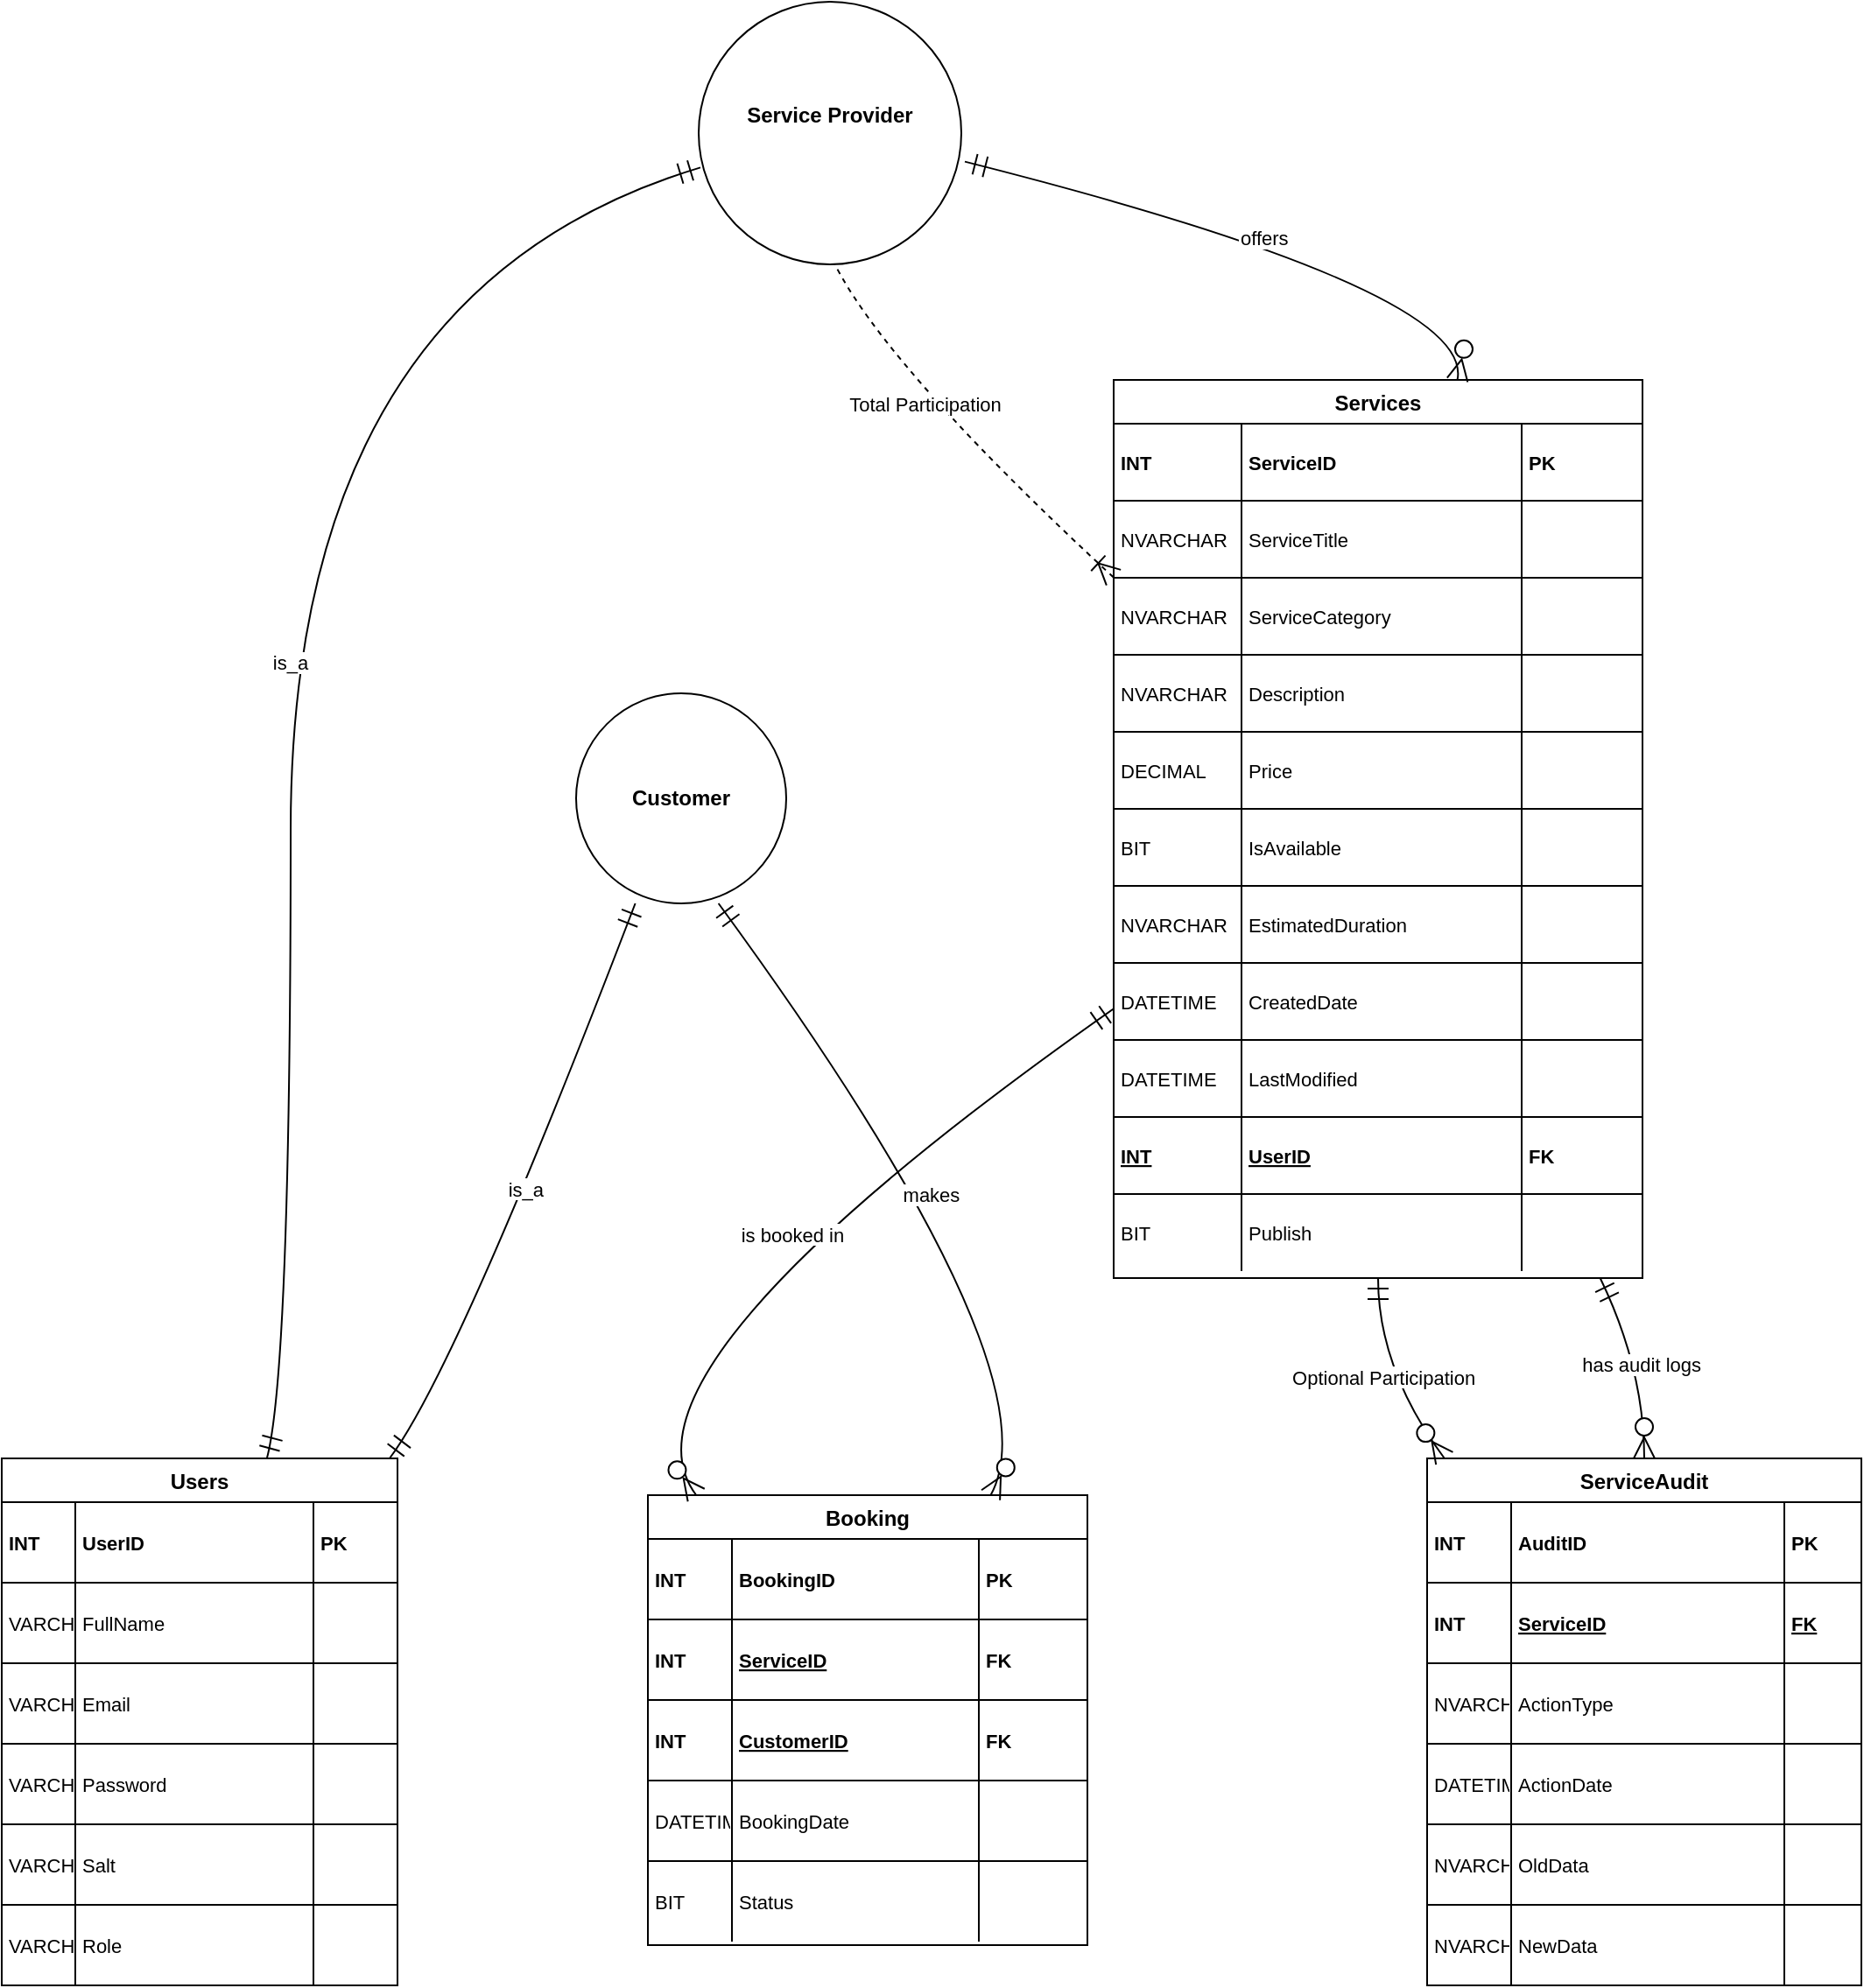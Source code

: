 <mxfile version="27.0.9">
  <diagram name="Page-1" id="yjKUEptKyhN-ymDc4MfR">
    <mxGraphModel dx="1895" dy="2162" grid="1" gridSize="10" guides="1" tooltips="1" connect="1" arrows="1" fold="1" page="1" pageScale="1" pageWidth="827" pageHeight="1169" math="0" shadow="0">
      <root>
        <mxCell id="0" />
        <mxCell id="1" parent="0" />
        <mxCell id="zd-B0QqsPqcbFtm1YSPT-1" value="Users" style="shape=table;startSize=25;container=1;collapsible=0;childLayout=tableLayout;fixedRows=1;rowLines=1;fontStyle=1;align=center;resizeLast=1;" vertex="1" parent="1">
          <mxGeometry x="52" y="822" width="226" height="301" as="geometry" />
        </mxCell>
        <mxCell id="zd-B0QqsPqcbFtm1YSPT-2" style="shape=tableRow;horizontal=0;startSize=0;swimlaneHead=0;swimlaneBody=0;fillColor=none;collapsible=0;dropTarget=0;points=[[0,0.5],[1,0.5]];portConstraint=eastwest;top=0;left=0;right=0;bottom=0;fontStyle=1" vertex="1" parent="zd-B0QqsPqcbFtm1YSPT-1">
          <mxGeometry y="25" width="226" height="46" as="geometry" />
        </mxCell>
        <mxCell id="zd-B0QqsPqcbFtm1YSPT-3" value="INT" style="shape=partialRectangle;connectable=0;fillColor=none;top=0;left=0;bottom=0;right=0;align=left;spacingLeft=2;overflow=hidden;fontSize=11;fontStyle=1" vertex="1" parent="zd-B0QqsPqcbFtm1YSPT-2">
          <mxGeometry width="42" height="46" as="geometry">
            <mxRectangle width="42" height="46" as="alternateBounds" />
          </mxGeometry>
        </mxCell>
        <mxCell id="zd-B0QqsPqcbFtm1YSPT-4" value="UserID" style="shape=partialRectangle;connectable=0;fillColor=none;top=0;left=0;bottom=0;right=0;align=left;spacingLeft=2;overflow=hidden;fontSize=11;fontStyle=1" vertex="1" parent="zd-B0QqsPqcbFtm1YSPT-2">
          <mxGeometry x="42" width="136" height="46" as="geometry">
            <mxRectangle width="136" height="46" as="alternateBounds" />
          </mxGeometry>
        </mxCell>
        <mxCell id="zd-B0QqsPqcbFtm1YSPT-5" value="PK" style="shape=partialRectangle;connectable=0;fillColor=none;top=0;left=0;bottom=0;right=0;align=left;spacingLeft=2;overflow=hidden;fontSize=11;fontStyle=1" vertex="1" parent="zd-B0QqsPqcbFtm1YSPT-2">
          <mxGeometry x="178" width="48" height="46" as="geometry">
            <mxRectangle width="48" height="46" as="alternateBounds" />
          </mxGeometry>
        </mxCell>
        <mxCell id="zd-B0QqsPqcbFtm1YSPT-6" style="shape=tableRow;horizontal=0;startSize=0;swimlaneHead=0;swimlaneBody=0;fillColor=none;collapsible=0;dropTarget=0;points=[[0,0.5],[1,0.5]];portConstraint=eastwest;top=0;left=0;right=0;bottom=0;" vertex="1" parent="zd-B0QqsPqcbFtm1YSPT-1">
          <mxGeometry y="71" width="226" height="46" as="geometry" />
        </mxCell>
        <mxCell id="zd-B0QqsPqcbFtm1YSPT-7" value="VARCHAR" style="shape=partialRectangle;connectable=0;fillColor=none;top=0;left=0;bottom=0;right=0;align=left;spacingLeft=2;overflow=hidden;fontSize=11;" vertex="1" parent="zd-B0QqsPqcbFtm1YSPT-6">
          <mxGeometry width="42" height="46" as="geometry">
            <mxRectangle width="42" height="46" as="alternateBounds" />
          </mxGeometry>
        </mxCell>
        <mxCell id="zd-B0QqsPqcbFtm1YSPT-8" value="FullName" style="shape=partialRectangle;connectable=0;fillColor=none;top=0;left=0;bottom=0;right=0;align=left;spacingLeft=2;overflow=hidden;fontSize=11;" vertex="1" parent="zd-B0QqsPqcbFtm1YSPT-6">
          <mxGeometry x="42" width="136" height="46" as="geometry">
            <mxRectangle width="136" height="46" as="alternateBounds" />
          </mxGeometry>
        </mxCell>
        <mxCell id="zd-B0QqsPqcbFtm1YSPT-9" value="" style="shape=partialRectangle;connectable=0;fillColor=none;top=0;left=0;bottom=0;right=0;align=left;spacingLeft=2;overflow=hidden;fontSize=11;" vertex="1" parent="zd-B0QqsPqcbFtm1YSPT-6">
          <mxGeometry x="178" width="48" height="46" as="geometry">
            <mxRectangle width="48" height="46" as="alternateBounds" />
          </mxGeometry>
        </mxCell>
        <mxCell id="zd-B0QqsPqcbFtm1YSPT-10" style="shape=tableRow;horizontal=0;startSize=0;swimlaneHead=0;swimlaneBody=0;fillColor=none;collapsible=0;dropTarget=0;points=[[0,0.5],[1,0.5]];portConstraint=eastwest;top=0;left=0;right=0;bottom=0;" vertex="1" parent="zd-B0QqsPqcbFtm1YSPT-1">
          <mxGeometry y="117" width="226" height="46" as="geometry" />
        </mxCell>
        <mxCell id="zd-B0QqsPqcbFtm1YSPT-11" value="VARCHAR" style="shape=partialRectangle;connectable=0;fillColor=none;top=0;left=0;bottom=0;right=0;align=left;spacingLeft=2;overflow=hidden;fontSize=11;" vertex="1" parent="zd-B0QqsPqcbFtm1YSPT-10">
          <mxGeometry width="42" height="46" as="geometry">
            <mxRectangle width="42" height="46" as="alternateBounds" />
          </mxGeometry>
        </mxCell>
        <mxCell id="zd-B0QqsPqcbFtm1YSPT-12" value="Email" style="shape=partialRectangle;connectable=0;fillColor=none;top=0;left=0;bottom=0;right=0;align=left;spacingLeft=2;overflow=hidden;fontSize=11;" vertex="1" parent="zd-B0QqsPqcbFtm1YSPT-10">
          <mxGeometry x="42" width="136" height="46" as="geometry">
            <mxRectangle width="136" height="46" as="alternateBounds" />
          </mxGeometry>
        </mxCell>
        <mxCell id="zd-B0QqsPqcbFtm1YSPT-13" value="" style="shape=partialRectangle;connectable=0;fillColor=none;top=0;left=0;bottom=0;right=0;align=left;spacingLeft=2;overflow=hidden;fontSize=11;" vertex="1" parent="zd-B0QqsPqcbFtm1YSPT-10">
          <mxGeometry x="178" width="48" height="46" as="geometry">
            <mxRectangle width="48" height="46" as="alternateBounds" />
          </mxGeometry>
        </mxCell>
        <mxCell id="zd-B0QqsPqcbFtm1YSPT-14" style="shape=tableRow;horizontal=0;startSize=0;swimlaneHead=0;swimlaneBody=0;fillColor=none;collapsible=0;dropTarget=0;points=[[0,0.5],[1,0.5]];portConstraint=eastwest;top=0;left=0;right=0;bottom=0;" vertex="1" parent="zd-B0QqsPqcbFtm1YSPT-1">
          <mxGeometry y="163" width="226" height="46" as="geometry" />
        </mxCell>
        <mxCell id="zd-B0QqsPqcbFtm1YSPT-15" value="VARCHAR" style="shape=partialRectangle;connectable=0;fillColor=none;top=0;left=0;bottom=0;right=0;align=left;spacingLeft=2;overflow=hidden;fontSize=11;" vertex="1" parent="zd-B0QqsPqcbFtm1YSPT-14">
          <mxGeometry width="42" height="46" as="geometry">
            <mxRectangle width="42" height="46" as="alternateBounds" />
          </mxGeometry>
        </mxCell>
        <mxCell id="zd-B0QqsPqcbFtm1YSPT-16" value="Password" style="shape=partialRectangle;connectable=0;fillColor=none;top=0;left=0;bottom=0;right=0;align=left;spacingLeft=2;overflow=hidden;fontSize=11;" vertex="1" parent="zd-B0QqsPqcbFtm1YSPT-14">
          <mxGeometry x="42" width="136" height="46" as="geometry">
            <mxRectangle width="136" height="46" as="alternateBounds" />
          </mxGeometry>
        </mxCell>
        <mxCell id="zd-B0QqsPqcbFtm1YSPT-17" value="" style="shape=partialRectangle;connectable=0;fillColor=none;top=0;left=0;bottom=0;right=0;align=left;spacingLeft=2;overflow=hidden;fontSize=11;" vertex="1" parent="zd-B0QqsPqcbFtm1YSPT-14">
          <mxGeometry x="178" width="48" height="46" as="geometry">
            <mxRectangle width="48" height="46" as="alternateBounds" />
          </mxGeometry>
        </mxCell>
        <mxCell id="zd-B0QqsPqcbFtm1YSPT-18" style="shape=tableRow;horizontal=0;startSize=0;swimlaneHead=0;swimlaneBody=0;fillColor=none;collapsible=0;dropTarget=0;points=[[0,0.5],[1,0.5]];portConstraint=eastwest;top=0;left=0;right=0;bottom=0;" vertex="1" parent="zd-B0QqsPqcbFtm1YSPT-1">
          <mxGeometry y="209" width="226" height="46" as="geometry" />
        </mxCell>
        <mxCell id="zd-B0QqsPqcbFtm1YSPT-19" value="VARCHAR" style="shape=partialRectangle;connectable=0;fillColor=none;top=0;left=0;bottom=0;right=0;align=left;spacingLeft=2;overflow=hidden;fontSize=11;" vertex="1" parent="zd-B0QqsPqcbFtm1YSPT-18">
          <mxGeometry width="42" height="46" as="geometry">
            <mxRectangle width="42" height="46" as="alternateBounds" />
          </mxGeometry>
        </mxCell>
        <mxCell id="zd-B0QqsPqcbFtm1YSPT-20" value="Salt" style="shape=partialRectangle;connectable=0;fillColor=none;top=0;left=0;bottom=0;right=0;align=left;spacingLeft=2;overflow=hidden;fontSize=11;" vertex="1" parent="zd-B0QqsPqcbFtm1YSPT-18">
          <mxGeometry x="42" width="136" height="46" as="geometry">
            <mxRectangle width="136" height="46" as="alternateBounds" />
          </mxGeometry>
        </mxCell>
        <mxCell id="zd-B0QqsPqcbFtm1YSPT-21" value="" style="shape=partialRectangle;connectable=0;fillColor=none;top=0;left=0;bottom=0;right=0;align=left;spacingLeft=2;overflow=hidden;fontSize=11;" vertex="1" parent="zd-B0QqsPqcbFtm1YSPT-18">
          <mxGeometry x="178" width="48" height="46" as="geometry">
            <mxRectangle width="48" height="46" as="alternateBounds" />
          </mxGeometry>
        </mxCell>
        <mxCell id="zd-B0QqsPqcbFtm1YSPT-22" style="shape=tableRow;horizontal=0;startSize=0;swimlaneHead=0;swimlaneBody=0;fillColor=none;collapsible=0;dropTarget=0;points=[[0,0.5],[1,0.5]];portConstraint=eastwest;top=0;left=0;right=0;bottom=0;" vertex="1" parent="zd-B0QqsPqcbFtm1YSPT-1">
          <mxGeometry y="255" width="226" height="46" as="geometry" />
        </mxCell>
        <mxCell id="zd-B0QqsPqcbFtm1YSPT-23" value="VARCHAR" style="shape=partialRectangle;connectable=0;fillColor=none;top=0;left=0;bottom=0;right=0;align=left;spacingLeft=2;overflow=hidden;fontSize=11;" vertex="1" parent="zd-B0QqsPqcbFtm1YSPT-22">
          <mxGeometry width="42" height="46" as="geometry">
            <mxRectangle width="42" height="46" as="alternateBounds" />
          </mxGeometry>
        </mxCell>
        <mxCell id="zd-B0QqsPqcbFtm1YSPT-24" value="Role" style="shape=partialRectangle;connectable=0;fillColor=none;top=0;left=0;bottom=0;right=0;align=left;spacingLeft=2;overflow=hidden;fontSize=11;" vertex="1" parent="zd-B0QqsPqcbFtm1YSPT-22">
          <mxGeometry x="42" width="136" height="46" as="geometry">
            <mxRectangle width="136" height="46" as="alternateBounds" />
          </mxGeometry>
        </mxCell>
        <mxCell id="zd-B0QqsPqcbFtm1YSPT-25" value="" style="shape=partialRectangle;connectable=0;fillColor=none;top=0;left=0;bottom=0;right=0;align=left;spacingLeft=2;overflow=hidden;fontSize=11;" vertex="1" parent="zd-B0QqsPqcbFtm1YSPT-22">
          <mxGeometry x="178" width="48" height="46" as="geometry">
            <mxRectangle width="48" height="46" as="alternateBounds" />
          </mxGeometry>
        </mxCell>
        <mxCell id="zd-B0QqsPqcbFtm1YSPT-29" value="Services" style="shape=table;startSize=25;container=1;collapsible=0;childLayout=tableLayout;fixedRows=1;rowLines=1;fontStyle=1;align=center;resizeLast=1;" vertex="1" parent="1">
          <mxGeometry x="687" y="206" width="302" height="513" as="geometry" />
        </mxCell>
        <mxCell id="zd-B0QqsPqcbFtm1YSPT-30" style="shape=tableRow;horizontal=0;startSize=0;swimlaneHead=0;swimlaneBody=0;fillColor=none;collapsible=0;dropTarget=0;points=[[0,0.5],[1,0.5]];portConstraint=eastwest;top=0;left=0;right=0;bottom=0;" vertex="1" parent="zd-B0QqsPqcbFtm1YSPT-29">
          <mxGeometry y="25" width="302" height="44" as="geometry" />
        </mxCell>
        <mxCell id="zd-B0QqsPqcbFtm1YSPT-31" value="INT" style="shape=partialRectangle;connectable=0;fillColor=none;top=0;left=0;bottom=0;right=0;align=left;spacingLeft=2;overflow=hidden;fontSize=11;fontStyle=1" vertex="1" parent="zd-B0QqsPqcbFtm1YSPT-30">
          <mxGeometry width="73" height="44" as="geometry">
            <mxRectangle width="73" height="44" as="alternateBounds" />
          </mxGeometry>
        </mxCell>
        <mxCell id="zd-B0QqsPqcbFtm1YSPT-32" value="ServiceID" style="shape=partialRectangle;connectable=0;fillColor=none;top=0;left=0;bottom=0;right=0;align=left;spacingLeft=2;overflow=hidden;fontSize=11;fontStyle=1" vertex="1" parent="zd-B0QqsPqcbFtm1YSPT-30">
          <mxGeometry x="73" width="160" height="44" as="geometry">
            <mxRectangle width="160" height="44" as="alternateBounds" />
          </mxGeometry>
        </mxCell>
        <mxCell id="zd-B0QqsPqcbFtm1YSPT-33" value="PK" style="shape=partialRectangle;connectable=0;fillColor=none;top=0;left=0;bottom=0;right=0;align=left;spacingLeft=2;overflow=hidden;fontSize=11;fontStyle=1" vertex="1" parent="zd-B0QqsPqcbFtm1YSPT-30">
          <mxGeometry x="233" width="69" height="44" as="geometry">
            <mxRectangle width="69" height="44" as="alternateBounds" />
          </mxGeometry>
        </mxCell>
        <mxCell id="zd-B0QqsPqcbFtm1YSPT-34" style="shape=tableRow;horizontal=0;startSize=0;swimlaneHead=0;swimlaneBody=0;fillColor=none;collapsible=0;dropTarget=0;points=[[0,0.5],[1,0.5]];portConstraint=eastwest;top=0;left=0;right=0;bottom=0;" vertex="1" parent="zd-B0QqsPqcbFtm1YSPT-29">
          <mxGeometry y="69" width="302" height="44" as="geometry" />
        </mxCell>
        <mxCell id="zd-B0QqsPqcbFtm1YSPT-35" value="NVARCHAR" style="shape=partialRectangle;connectable=0;fillColor=none;top=0;left=0;bottom=0;right=0;align=left;spacingLeft=2;overflow=hidden;fontSize=11;" vertex="1" parent="zd-B0QqsPqcbFtm1YSPT-34">
          <mxGeometry width="73" height="44" as="geometry">
            <mxRectangle width="73" height="44" as="alternateBounds" />
          </mxGeometry>
        </mxCell>
        <mxCell id="zd-B0QqsPqcbFtm1YSPT-36" value="ServiceTitle" style="shape=partialRectangle;connectable=0;fillColor=none;top=0;left=0;bottom=0;right=0;align=left;spacingLeft=2;overflow=hidden;fontSize=11;" vertex="1" parent="zd-B0QqsPqcbFtm1YSPT-34">
          <mxGeometry x="73" width="160" height="44" as="geometry">
            <mxRectangle width="160" height="44" as="alternateBounds" />
          </mxGeometry>
        </mxCell>
        <mxCell id="zd-B0QqsPqcbFtm1YSPT-37" value="" style="shape=partialRectangle;connectable=0;fillColor=none;top=0;left=0;bottom=0;right=0;align=left;spacingLeft=2;overflow=hidden;fontSize=11;" vertex="1" parent="zd-B0QqsPqcbFtm1YSPT-34">
          <mxGeometry x="233" width="69" height="44" as="geometry">
            <mxRectangle width="69" height="44" as="alternateBounds" />
          </mxGeometry>
        </mxCell>
        <mxCell id="zd-B0QqsPqcbFtm1YSPT-38" style="shape=tableRow;horizontal=0;startSize=0;swimlaneHead=0;swimlaneBody=0;fillColor=none;collapsible=0;dropTarget=0;points=[[0,0.5],[1,0.5]];portConstraint=eastwest;top=0;left=0;right=0;bottom=0;" vertex="1" parent="zd-B0QqsPqcbFtm1YSPT-29">
          <mxGeometry y="113" width="302" height="44" as="geometry" />
        </mxCell>
        <mxCell id="zd-B0QqsPqcbFtm1YSPT-39" value="NVARCHAR" style="shape=partialRectangle;connectable=0;fillColor=none;top=0;left=0;bottom=0;right=0;align=left;spacingLeft=2;overflow=hidden;fontSize=11;" vertex="1" parent="zd-B0QqsPqcbFtm1YSPT-38">
          <mxGeometry width="73" height="44" as="geometry">
            <mxRectangle width="73" height="44" as="alternateBounds" />
          </mxGeometry>
        </mxCell>
        <mxCell id="zd-B0QqsPqcbFtm1YSPT-40" value="ServiceCategory" style="shape=partialRectangle;connectable=0;fillColor=none;top=0;left=0;bottom=0;right=0;align=left;spacingLeft=2;overflow=hidden;fontSize=11;" vertex="1" parent="zd-B0QqsPqcbFtm1YSPT-38">
          <mxGeometry x="73" width="160" height="44" as="geometry">
            <mxRectangle width="160" height="44" as="alternateBounds" />
          </mxGeometry>
        </mxCell>
        <mxCell id="zd-B0QqsPqcbFtm1YSPT-41" value="" style="shape=partialRectangle;connectable=0;fillColor=none;top=0;left=0;bottom=0;right=0;align=left;spacingLeft=2;overflow=hidden;fontSize=11;" vertex="1" parent="zd-B0QqsPqcbFtm1YSPT-38">
          <mxGeometry x="233" width="69" height="44" as="geometry">
            <mxRectangle width="69" height="44" as="alternateBounds" />
          </mxGeometry>
        </mxCell>
        <mxCell id="zd-B0QqsPqcbFtm1YSPT-42" style="shape=tableRow;horizontal=0;startSize=0;swimlaneHead=0;swimlaneBody=0;fillColor=none;collapsible=0;dropTarget=0;points=[[0,0.5],[1,0.5]];portConstraint=eastwest;top=0;left=0;right=0;bottom=0;" vertex="1" parent="zd-B0QqsPqcbFtm1YSPT-29">
          <mxGeometry y="157" width="302" height="44" as="geometry" />
        </mxCell>
        <mxCell id="zd-B0QqsPqcbFtm1YSPT-43" value="NVARCHAR" style="shape=partialRectangle;connectable=0;fillColor=none;top=0;left=0;bottom=0;right=0;align=left;spacingLeft=2;overflow=hidden;fontSize=11;" vertex="1" parent="zd-B0QqsPqcbFtm1YSPT-42">
          <mxGeometry width="73" height="44" as="geometry">
            <mxRectangle width="73" height="44" as="alternateBounds" />
          </mxGeometry>
        </mxCell>
        <mxCell id="zd-B0QqsPqcbFtm1YSPT-44" value="Description" style="shape=partialRectangle;connectable=0;fillColor=none;top=0;left=0;bottom=0;right=0;align=left;spacingLeft=2;overflow=hidden;fontSize=11;" vertex="1" parent="zd-B0QqsPqcbFtm1YSPT-42">
          <mxGeometry x="73" width="160" height="44" as="geometry">
            <mxRectangle width="160" height="44" as="alternateBounds" />
          </mxGeometry>
        </mxCell>
        <mxCell id="zd-B0QqsPqcbFtm1YSPT-45" value="" style="shape=partialRectangle;connectable=0;fillColor=none;top=0;left=0;bottom=0;right=0;align=left;spacingLeft=2;overflow=hidden;fontSize=11;" vertex="1" parent="zd-B0QqsPqcbFtm1YSPT-42">
          <mxGeometry x="233" width="69" height="44" as="geometry">
            <mxRectangle width="69" height="44" as="alternateBounds" />
          </mxGeometry>
        </mxCell>
        <mxCell id="zd-B0QqsPqcbFtm1YSPT-46" style="shape=tableRow;horizontal=0;startSize=0;swimlaneHead=0;swimlaneBody=0;fillColor=none;collapsible=0;dropTarget=0;points=[[0,0.5],[1,0.5]];portConstraint=eastwest;top=0;left=0;right=0;bottom=0;" vertex="1" parent="zd-B0QqsPqcbFtm1YSPT-29">
          <mxGeometry y="201" width="302" height="44" as="geometry" />
        </mxCell>
        <mxCell id="zd-B0QqsPqcbFtm1YSPT-47" value="DECIMAL" style="shape=partialRectangle;connectable=0;fillColor=none;top=0;left=0;bottom=0;right=0;align=left;spacingLeft=2;overflow=hidden;fontSize=11;" vertex="1" parent="zd-B0QqsPqcbFtm1YSPT-46">
          <mxGeometry width="73" height="44" as="geometry">
            <mxRectangle width="73" height="44" as="alternateBounds" />
          </mxGeometry>
        </mxCell>
        <mxCell id="zd-B0QqsPqcbFtm1YSPT-48" value="Price" style="shape=partialRectangle;connectable=0;fillColor=none;top=0;left=0;bottom=0;right=0;align=left;spacingLeft=2;overflow=hidden;fontSize=11;" vertex="1" parent="zd-B0QqsPqcbFtm1YSPT-46">
          <mxGeometry x="73" width="160" height="44" as="geometry">
            <mxRectangle width="160" height="44" as="alternateBounds" />
          </mxGeometry>
        </mxCell>
        <mxCell id="zd-B0QqsPqcbFtm1YSPT-49" value="" style="shape=partialRectangle;connectable=0;fillColor=none;top=0;left=0;bottom=0;right=0;align=left;spacingLeft=2;overflow=hidden;fontSize=11;" vertex="1" parent="zd-B0QqsPqcbFtm1YSPT-46">
          <mxGeometry x="233" width="69" height="44" as="geometry">
            <mxRectangle width="69" height="44" as="alternateBounds" />
          </mxGeometry>
        </mxCell>
        <mxCell id="zd-B0QqsPqcbFtm1YSPT-50" style="shape=tableRow;horizontal=0;startSize=0;swimlaneHead=0;swimlaneBody=0;fillColor=none;collapsible=0;dropTarget=0;points=[[0,0.5],[1,0.5]];portConstraint=eastwest;top=0;left=0;right=0;bottom=0;" vertex="1" parent="zd-B0QqsPqcbFtm1YSPT-29">
          <mxGeometry y="245" width="302" height="44" as="geometry" />
        </mxCell>
        <mxCell id="zd-B0QqsPqcbFtm1YSPT-51" value="BIT" style="shape=partialRectangle;connectable=0;fillColor=none;top=0;left=0;bottom=0;right=0;align=left;spacingLeft=2;overflow=hidden;fontSize=11;" vertex="1" parent="zd-B0QqsPqcbFtm1YSPT-50">
          <mxGeometry width="73" height="44" as="geometry">
            <mxRectangle width="73" height="44" as="alternateBounds" />
          </mxGeometry>
        </mxCell>
        <mxCell id="zd-B0QqsPqcbFtm1YSPT-52" value="IsAvailable" style="shape=partialRectangle;connectable=0;fillColor=none;top=0;left=0;bottom=0;right=0;align=left;spacingLeft=2;overflow=hidden;fontSize=11;" vertex="1" parent="zd-B0QqsPqcbFtm1YSPT-50">
          <mxGeometry x="73" width="160" height="44" as="geometry">
            <mxRectangle width="160" height="44" as="alternateBounds" />
          </mxGeometry>
        </mxCell>
        <mxCell id="zd-B0QqsPqcbFtm1YSPT-53" value="" style="shape=partialRectangle;connectable=0;fillColor=none;top=0;left=0;bottom=0;right=0;align=left;spacingLeft=2;overflow=hidden;fontSize=11;" vertex="1" parent="zd-B0QqsPqcbFtm1YSPT-50">
          <mxGeometry x="233" width="69" height="44" as="geometry">
            <mxRectangle width="69" height="44" as="alternateBounds" />
          </mxGeometry>
        </mxCell>
        <mxCell id="zd-B0QqsPqcbFtm1YSPT-54" style="shape=tableRow;horizontal=0;startSize=0;swimlaneHead=0;swimlaneBody=0;fillColor=none;collapsible=0;dropTarget=0;points=[[0,0.5],[1,0.5]];portConstraint=eastwest;top=0;left=0;right=0;bottom=0;" vertex="1" parent="zd-B0QqsPqcbFtm1YSPT-29">
          <mxGeometry y="289" width="302" height="44" as="geometry" />
        </mxCell>
        <mxCell id="zd-B0QqsPqcbFtm1YSPT-55" value="NVARCHAR" style="shape=partialRectangle;connectable=0;fillColor=none;top=0;left=0;bottom=0;right=0;align=left;spacingLeft=2;overflow=hidden;fontSize=11;" vertex="1" parent="zd-B0QqsPqcbFtm1YSPT-54">
          <mxGeometry width="73" height="44" as="geometry">
            <mxRectangle width="73" height="44" as="alternateBounds" />
          </mxGeometry>
        </mxCell>
        <mxCell id="zd-B0QqsPqcbFtm1YSPT-56" value="EstimatedDuration" style="shape=partialRectangle;connectable=0;fillColor=none;top=0;left=0;bottom=0;right=0;align=left;spacingLeft=2;overflow=hidden;fontSize=11;" vertex="1" parent="zd-B0QqsPqcbFtm1YSPT-54">
          <mxGeometry x="73" width="160" height="44" as="geometry">
            <mxRectangle width="160" height="44" as="alternateBounds" />
          </mxGeometry>
        </mxCell>
        <mxCell id="zd-B0QqsPqcbFtm1YSPT-57" value="" style="shape=partialRectangle;connectable=0;fillColor=none;top=0;left=0;bottom=0;right=0;align=left;spacingLeft=2;overflow=hidden;fontSize=11;" vertex="1" parent="zd-B0QqsPqcbFtm1YSPT-54">
          <mxGeometry x="233" width="69" height="44" as="geometry">
            <mxRectangle width="69" height="44" as="alternateBounds" />
          </mxGeometry>
        </mxCell>
        <mxCell id="zd-B0QqsPqcbFtm1YSPT-58" style="shape=tableRow;horizontal=0;startSize=0;swimlaneHead=0;swimlaneBody=0;fillColor=none;collapsible=0;dropTarget=0;points=[[0,0.5],[1,0.5]];portConstraint=eastwest;top=0;left=0;right=0;bottom=0;" vertex="1" parent="zd-B0QqsPqcbFtm1YSPT-29">
          <mxGeometry y="333" width="302" height="44" as="geometry" />
        </mxCell>
        <mxCell id="zd-B0QqsPqcbFtm1YSPT-59" value="DATETIME" style="shape=partialRectangle;connectable=0;fillColor=none;top=0;left=0;bottom=0;right=0;align=left;spacingLeft=2;overflow=hidden;fontSize=11;" vertex="1" parent="zd-B0QqsPqcbFtm1YSPT-58">
          <mxGeometry width="73" height="44" as="geometry">
            <mxRectangle width="73" height="44" as="alternateBounds" />
          </mxGeometry>
        </mxCell>
        <mxCell id="zd-B0QqsPqcbFtm1YSPT-60" value="CreatedDate" style="shape=partialRectangle;connectable=0;fillColor=none;top=0;left=0;bottom=0;right=0;align=left;spacingLeft=2;overflow=hidden;fontSize=11;" vertex="1" parent="zd-B0QqsPqcbFtm1YSPT-58">
          <mxGeometry x="73" width="160" height="44" as="geometry">
            <mxRectangle width="160" height="44" as="alternateBounds" />
          </mxGeometry>
        </mxCell>
        <mxCell id="zd-B0QqsPqcbFtm1YSPT-61" value="" style="shape=partialRectangle;connectable=0;fillColor=none;top=0;left=0;bottom=0;right=0;align=left;spacingLeft=2;overflow=hidden;fontSize=11;" vertex="1" parent="zd-B0QqsPqcbFtm1YSPT-58">
          <mxGeometry x="233" width="69" height="44" as="geometry">
            <mxRectangle width="69" height="44" as="alternateBounds" />
          </mxGeometry>
        </mxCell>
        <mxCell id="zd-B0QqsPqcbFtm1YSPT-62" style="shape=tableRow;horizontal=0;startSize=0;swimlaneHead=0;swimlaneBody=0;fillColor=none;collapsible=0;dropTarget=0;points=[[0,0.5],[1,0.5]];portConstraint=eastwest;top=0;left=0;right=0;bottom=0;" vertex="1" parent="zd-B0QqsPqcbFtm1YSPT-29">
          <mxGeometry y="377" width="302" height="44" as="geometry" />
        </mxCell>
        <mxCell id="zd-B0QqsPqcbFtm1YSPT-63" value="DATETIME" style="shape=partialRectangle;connectable=0;fillColor=none;top=0;left=0;bottom=0;right=0;align=left;spacingLeft=2;overflow=hidden;fontSize=11;" vertex="1" parent="zd-B0QqsPqcbFtm1YSPT-62">
          <mxGeometry width="73" height="44" as="geometry">
            <mxRectangle width="73" height="44" as="alternateBounds" />
          </mxGeometry>
        </mxCell>
        <mxCell id="zd-B0QqsPqcbFtm1YSPT-64" value="LastModified" style="shape=partialRectangle;connectable=0;fillColor=none;top=0;left=0;bottom=0;right=0;align=left;spacingLeft=2;overflow=hidden;fontSize=11;" vertex="1" parent="zd-B0QqsPqcbFtm1YSPT-62">
          <mxGeometry x="73" width="160" height="44" as="geometry">
            <mxRectangle width="160" height="44" as="alternateBounds" />
          </mxGeometry>
        </mxCell>
        <mxCell id="zd-B0QqsPqcbFtm1YSPT-65" value="" style="shape=partialRectangle;connectable=0;fillColor=none;top=0;left=0;bottom=0;right=0;align=left;spacingLeft=2;overflow=hidden;fontSize=11;" vertex="1" parent="zd-B0QqsPqcbFtm1YSPT-62">
          <mxGeometry x="233" width="69" height="44" as="geometry">
            <mxRectangle width="69" height="44" as="alternateBounds" />
          </mxGeometry>
        </mxCell>
        <mxCell id="zd-B0QqsPqcbFtm1YSPT-66" style="shape=tableRow;horizontal=0;startSize=0;swimlaneHead=0;swimlaneBody=0;fillColor=none;collapsible=0;dropTarget=0;points=[[0,0.5],[1,0.5]];portConstraint=eastwest;top=0;left=0;right=0;bottom=0;" vertex="1" parent="zd-B0QqsPqcbFtm1YSPT-29">
          <mxGeometry y="421" width="302" height="44" as="geometry" />
        </mxCell>
        <mxCell id="zd-B0QqsPqcbFtm1YSPT-67" value="INT" style="shape=partialRectangle;connectable=0;fillColor=none;top=0;left=0;bottom=0;right=0;align=left;spacingLeft=2;overflow=hidden;fontSize=11;fontStyle=5" vertex="1" parent="zd-B0QqsPqcbFtm1YSPT-66">
          <mxGeometry width="73" height="44" as="geometry">
            <mxRectangle width="73" height="44" as="alternateBounds" />
          </mxGeometry>
        </mxCell>
        <mxCell id="zd-B0QqsPqcbFtm1YSPT-68" value="UserID" style="shape=partialRectangle;connectable=0;fillColor=none;top=0;left=0;bottom=0;right=0;align=left;spacingLeft=2;overflow=hidden;fontSize=11;fontStyle=5" vertex="1" parent="zd-B0QqsPqcbFtm1YSPT-66">
          <mxGeometry x="73" width="160" height="44" as="geometry">
            <mxRectangle width="160" height="44" as="alternateBounds" />
          </mxGeometry>
        </mxCell>
        <mxCell id="zd-B0QqsPqcbFtm1YSPT-69" value="FK" style="shape=partialRectangle;connectable=0;fillColor=none;top=0;left=0;bottom=0;right=0;align=left;spacingLeft=2;overflow=hidden;fontSize=11;fontStyle=1" vertex="1" parent="zd-B0QqsPqcbFtm1YSPT-66">
          <mxGeometry x="233" width="69" height="44" as="geometry">
            <mxRectangle width="69" height="44" as="alternateBounds" />
          </mxGeometry>
        </mxCell>
        <mxCell id="zd-B0QqsPqcbFtm1YSPT-70" style="shape=tableRow;horizontal=0;startSize=0;swimlaneHead=0;swimlaneBody=0;fillColor=none;collapsible=0;dropTarget=0;points=[[0,0.5],[1,0.5]];portConstraint=eastwest;top=0;left=0;right=0;bottom=0;" vertex="1" parent="zd-B0QqsPqcbFtm1YSPT-29">
          <mxGeometry y="465" width="302" height="44" as="geometry" />
        </mxCell>
        <mxCell id="zd-B0QqsPqcbFtm1YSPT-71" value="BIT" style="shape=partialRectangle;connectable=0;fillColor=none;top=0;left=0;bottom=0;right=0;align=left;spacingLeft=2;overflow=hidden;fontSize=11;" vertex="1" parent="zd-B0QqsPqcbFtm1YSPT-70">
          <mxGeometry width="73" height="44" as="geometry">
            <mxRectangle width="73" height="44" as="alternateBounds" />
          </mxGeometry>
        </mxCell>
        <mxCell id="zd-B0QqsPqcbFtm1YSPT-72" value="Publish" style="shape=partialRectangle;connectable=0;fillColor=none;top=0;left=0;bottom=0;right=0;align=left;spacingLeft=2;overflow=hidden;fontSize=11;" vertex="1" parent="zd-B0QqsPqcbFtm1YSPT-70">
          <mxGeometry x="73" width="160" height="44" as="geometry">
            <mxRectangle width="160" height="44" as="alternateBounds" />
          </mxGeometry>
        </mxCell>
        <mxCell id="zd-B0QqsPqcbFtm1YSPT-73" value="" style="shape=partialRectangle;connectable=0;fillColor=none;top=0;left=0;bottom=0;right=0;align=left;spacingLeft=2;overflow=hidden;fontSize=11;" vertex="1" parent="zd-B0QqsPqcbFtm1YSPT-70">
          <mxGeometry x="233" width="69" height="44" as="geometry">
            <mxRectangle width="69" height="44" as="alternateBounds" />
          </mxGeometry>
        </mxCell>
        <mxCell id="zd-B0QqsPqcbFtm1YSPT-74" value="Booking" style="shape=table;startSize=25;container=1;collapsible=0;childLayout=tableLayout;fixedRows=1;rowLines=1;fontStyle=1;align=center;resizeLast=1;" vertex="1" parent="1">
          <mxGeometry x="421" y="843" width="251" height="257" as="geometry" />
        </mxCell>
        <mxCell id="zd-B0QqsPqcbFtm1YSPT-75" style="shape=tableRow;horizontal=0;startSize=0;swimlaneHead=0;swimlaneBody=0;fillColor=none;collapsible=0;dropTarget=0;points=[[0,0.5],[1,0.5]];portConstraint=eastwest;top=0;left=0;right=0;bottom=0;" vertex="1" parent="zd-B0QqsPqcbFtm1YSPT-74">
          <mxGeometry y="25" width="251" height="46" as="geometry" />
        </mxCell>
        <mxCell id="zd-B0QqsPqcbFtm1YSPT-76" value="INT" style="shape=partialRectangle;connectable=0;fillColor=none;top=0;left=0;bottom=0;right=0;align=left;spacingLeft=2;overflow=hidden;fontSize=11;fontStyle=1" vertex="1" parent="zd-B0QqsPqcbFtm1YSPT-75">
          <mxGeometry width="48" height="46" as="geometry">
            <mxRectangle width="48" height="46" as="alternateBounds" />
          </mxGeometry>
        </mxCell>
        <mxCell id="zd-B0QqsPqcbFtm1YSPT-77" value="BookingID" style="shape=partialRectangle;connectable=0;fillColor=none;top=0;left=0;bottom=0;right=0;align=left;spacingLeft=2;overflow=hidden;fontSize=11;fontStyle=1" vertex="1" parent="zd-B0QqsPqcbFtm1YSPT-75">
          <mxGeometry x="48" width="141" height="46" as="geometry">
            <mxRectangle width="141" height="46" as="alternateBounds" />
          </mxGeometry>
        </mxCell>
        <mxCell id="zd-B0QqsPqcbFtm1YSPT-78" value="PK" style="shape=partialRectangle;connectable=0;fillColor=none;top=0;left=0;bottom=0;right=0;align=left;spacingLeft=2;overflow=hidden;fontSize=11;fontStyle=1" vertex="1" parent="zd-B0QqsPqcbFtm1YSPT-75">
          <mxGeometry x="189" width="62" height="46" as="geometry">
            <mxRectangle width="62" height="46" as="alternateBounds" />
          </mxGeometry>
        </mxCell>
        <mxCell id="zd-B0QqsPqcbFtm1YSPT-79" style="shape=tableRow;horizontal=0;startSize=0;swimlaneHead=0;swimlaneBody=0;fillColor=none;collapsible=0;dropTarget=0;points=[[0,0.5],[1,0.5]];portConstraint=eastwest;top=0;left=0;right=0;bottom=0;" vertex="1" parent="zd-B0QqsPqcbFtm1YSPT-74">
          <mxGeometry y="71" width="251" height="46" as="geometry" />
        </mxCell>
        <mxCell id="zd-B0QqsPqcbFtm1YSPT-80" value="INT" style="shape=partialRectangle;connectable=0;fillColor=none;top=0;left=0;bottom=0;right=0;align=left;spacingLeft=2;overflow=hidden;fontSize=11;fontStyle=1" vertex="1" parent="zd-B0QqsPqcbFtm1YSPT-79">
          <mxGeometry width="48" height="46" as="geometry">
            <mxRectangle width="48" height="46" as="alternateBounds" />
          </mxGeometry>
        </mxCell>
        <mxCell id="zd-B0QqsPqcbFtm1YSPT-81" value="ServiceID" style="shape=partialRectangle;connectable=0;fillColor=none;top=0;left=0;bottom=0;right=0;align=left;spacingLeft=2;overflow=hidden;fontSize=11;fontStyle=5" vertex="1" parent="zd-B0QqsPqcbFtm1YSPT-79">
          <mxGeometry x="48" width="141" height="46" as="geometry">
            <mxRectangle width="141" height="46" as="alternateBounds" />
          </mxGeometry>
        </mxCell>
        <mxCell id="zd-B0QqsPqcbFtm1YSPT-82" value="FK" style="shape=partialRectangle;connectable=0;fillColor=none;top=0;left=0;bottom=0;right=0;align=left;spacingLeft=2;overflow=hidden;fontSize=11;fontStyle=1" vertex="1" parent="zd-B0QqsPqcbFtm1YSPT-79">
          <mxGeometry x="189" width="62" height="46" as="geometry">
            <mxRectangle width="62" height="46" as="alternateBounds" />
          </mxGeometry>
        </mxCell>
        <mxCell id="zd-B0QqsPqcbFtm1YSPT-83" style="shape=tableRow;horizontal=0;startSize=0;swimlaneHead=0;swimlaneBody=0;fillColor=none;collapsible=0;dropTarget=0;points=[[0,0.5],[1,0.5]];portConstraint=eastwest;top=0;left=0;right=0;bottom=0;" vertex="1" parent="zd-B0QqsPqcbFtm1YSPT-74">
          <mxGeometry y="117" width="251" height="46" as="geometry" />
        </mxCell>
        <mxCell id="zd-B0QqsPqcbFtm1YSPT-84" value="INT" style="shape=partialRectangle;connectable=0;fillColor=none;top=0;left=0;bottom=0;right=0;align=left;spacingLeft=2;overflow=hidden;fontSize=11;fontStyle=1" vertex="1" parent="zd-B0QqsPqcbFtm1YSPT-83">
          <mxGeometry width="48" height="46" as="geometry">
            <mxRectangle width="48" height="46" as="alternateBounds" />
          </mxGeometry>
        </mxCell>
        <mxCell id="zd-B0QqsPqcbFtm1YSPT-85" value="CustomerID" style="shape=partialRectangle;connectable=0;fillColor=none;top=0;left=0;bottom=0;right=0;align=left;spacingLeft=2;overflow=hidden;fontSize=11;fontStyle=5" vertex="1" parent="zd-B0QqsPqcbFtm1YSPT-83">
          <mxGeometry x="48" width="141" height="46" as="geometry">
            <mxRectangle width="141" height="46" as="alternateBounds" />
          </mxGeometry>
        </mxCell>
        <mxCell id="zd-B0QqsPqcbFtm1YSPT-86" value="FK" style="shape=partialRectangle;connectable=0;fillColor=none;top=0;left=0;bottom=0;right=0;align=left;spacingLeft=2;overflow=hidden;fontSize=11;fontStyle=1" vertex="1" parent="zd-B0QqsPqcbFtm1YSPT-83">
          <mxGeometry x="189" width="62" height="46" as="geometry">
            <mxRectangle width="62" height="46" as="alternateBounds" />
          </mxGeometry>
        </mxCell>
        <mxCell id="zd-B0QqsPqcbFtm1YSPT-87" style="shape=tableRow;horizontal=0;startSize=0;swimlaneHead=0;swimlaneBody=0;fillColor=none;collapsible=0;dropTarget=0;points=[[0,0.5],[1,0.5]];portConstraint=eastwest;top=0;left=0;right=0;bottom=0;" vertex="1" parent="zd-B0QqsPqcbFtm1YSPT-74">
          <mxGeometry y="163" width="251" height="46" as="geometry" />
        </mxCell>
        <mxCell id="zd-B0QqsPqcbFtm1YSPT-88" value="DATETIME" style="shape=partialRectangle;connectable=0;fillColor=none;top=0;left=0;bottom=0;right=0;align=left;spacingLeft=2;overflow=hidden;fontSize=11;" vertex="1" parent="zd-B0QqsPqcbFtm1YSPT-87">
          <mxGeometry width="48" height="46" as="geometry">
            <mxRectangle width="48" height="46" as="alternateBounds" />
          </mxGeometry>
        </mxCell>
        <mxCell id="zd-B0QqsPqcbFtm1YSPT-89" value="BookingDate" style="shape=partialRectangle;connectable=0;fillColor=none;top=0;left=0;bottom=0;right=0;align=left;spacingLeft=2;overflow=hidden;fontSize=11;" vertex="1" parent="zd-B0QqsPqcbFtm1YSPT-87">
          <mxGeometry x="48" width="141" height="46" as="geometry">
            <mxRectangle width="141" height="46" as="alternateBounds" />
          </mxGeometry>
        </mxCell>
        <mxCell id="zd-B0QqsPqcbFtm1YSPT-90" value="" style="shape=partialRectangle;connectable=0;fillColor=none;top=0;left=0;bottom=0;right=0;align=left;spacingLeft=2;overflow=hidden;fontSize=11;" vertex="1" parent="zd-B0QqsPqcbFtm1YSPT-87">
          <mxGeometry x="189" width="62" height="46" as="geometry">
            <mxRectangle width="62" height="46" as="alternateBounds" />
          </mxGeometry>
        </mxCell>
        <mxCell id="zd-B0QqsPqcbFtm1YSPT-91" style="shape=tableRow;horizontal=0;startSize=0;swimlaneHead=0;swimlaneBody=0;fillColor=none;collapsible=0;dropTarget=0;points=[[0,0.5],[1,0.5]];portConstraint=eastwest;top=0;left=0;right=0;bottom=0;" vertex="1" parent="zd-B0QqsPqcbFtm1YSPT-74">
          <mxGeometry y="209" width="251" height="46" as="geometry" />
        </mxCell>
        <mxCell id="zd-B0QqsPqcbFtm1YSPT-92" value="BIT" style="shape=partialRectangle;connectable=0;fillColor=none;top=0;left=0;bottom=0;right=0;align=left;spacingLeft=2;overflow=hidden;fontSize=11;" vertex="1" parent="zd-B0QqsPqcbFtm1YSPT-91">
          <mxGeometry width="48" height="46" as="geometry">
            <mxRectangle width="48" height="46" as="alternateBounds" />
          </mxGeometry>
        </mxCell>
        <mxCell id="zd-B0QqsPqcbFtm1YSPT-93" value="Status" style="shape=partialRectangle;connectable=0;fillColor=none;top=0;left=0;bottom=0;right=0;align=left;spacingLeft=2;overflow=hidden;fontSize=11;" vertex="1" parent="zd-B0QqsPqcbFtm1YSPT-91">
          <mxGeometry x="48" width="141" height="46" as="geometry">
            <mxRectangle width="141" height="46" as="alternateBounds" />
          </mxGeometry>
        </mxCell>
        <mxCell id="zd-B0QqsPqcbFtm1YSPT-94" value="" style="shape=partialRectangle;connectable=0;fillColor=none;top=0;left=0;bottom=0;right=0;align=left;spacingLeft=2;overflow=hidden;fontSize=11;" vertex="1" parent="zd-B0QqsPqcbFtm1YSPT-91">
          <mxGeometry x="189" width="62" height="46" as="geometry">
            <mxRectangle width="62" height="46" as="alternateBounds" />
          </mxGeometry>
        </mxCell>
        <mxCell id="zd-B0QqsPqcbFtm1YSPT-95" value="ServiceAudit" style="shape=table;startSize=25;container=1;collapsible=0;childLayout=tableLayout;fixedRows=1;rowLines=1;fontStyle=1;align=center;resizeLast=1;" vertex="1" parent="1">
          <mxGeometry x="866" y="822" width="248" height="301" as="geometry" />
        </mxCell>
        <mxCell id="zd-B0QqsPqcbFtm1YSPT-96" style="shape=tableRow;horizontal=0;startSize=0;swimlaneHead=0;swimlaneBody=0;fillColor=none;collapsible=0;dropTarget=0;points=[[0,0.5],[1,0.5]];portConstraint=eastwest;top=0;left=0;right=0;bottom=0;" vertex="1" parent="zd-B0QqsPqcbFtm1YSPT-95">
          <mxGeometry y="25" width="248" height="46" as="geometry" />
        </mxCell>
        <mxCell id="zd-B0QqsPqcbFtm1YSPT-97" value="INT" style="shape=partialRectangle;connectable=0;fillColor=none;top=0;left=0;bottom=0;right=0;align=left;spacingLeft=2;overflow=hidden;fontSize=11;fontStyle=1" vertex="1" parent="zd-B0QqsPqcbFtm1YSPT-96">
          <mxGeometry width="48" height="46" as="geometry">
            <mxRectangle width="48" height="46" as="alternateBounds" />
          </mxGeometry>
        </mxCell>
        <mxCell id="zd-B0QqsPqcbFtm1YSPT-98" value="AuditID" style="shape=partialRectangle;connectable=0;fillColor=none;top=0;left=0;bottom=0;right=0;align=left;spacingLeft=2;overflow=hidden;fontSize=11;fontStyle=1" vertex="1" parent="zd-B0QqsPqcbFtm1YSPT-96">
          <mxGeometry x="48" width="156.0" height="46" as="geometry">
            <mxRectangle width="156.0" height="46" as="alternateBounds" />
          </mxGeometry>
        </mxCell>
        <mxCell id="zd-B0QqsPqcbFtm1YSPT-99" value="PK" style="shape=partialRectangle;connectable=0;fillColor=none;top=0;left=0;bottom=0;right=0;align=left;spacingLeft=2;overflow=hidden;fontSize=11;fontStyle=1" vertex="1" parent="zd-B0QqsPqcbFtm1YSPT-96">
          <mxGeometry x="204.0" width="44.0" height="46" as="geometry">
            <mxRectangle width="44.0" height="46" as="alternateBounds" />
          </mxGeometry>
        </mxCell>
        <mxCell id="zd-B0QqsPqcbFtm1YSPT-100" style="shape=tableRow;horizontal=0;startSize=0;swimlaneHead=0;swimlaneBody=0;fillColor=none;collapsible=0;dropTarget=0;points=[[0,0.5],[1,0.5]];portConstraint=eastwest;top=0;left=0;right=0;bottom=0;" vertex="1" parent="zd-B0QqsPqcbFtm1YSPT-95">
          <mxGeometry y="71" width="248" height="46" as="geometry" />
        </mxCell>
        <mxCell id="zd-B0QqsPqcbFtm1YSPT-101" value="INT" style="shape=partialRectangle;connectable=0;fillColor=none;top=0;left=0;bottom=0;right=0;align=left;spacingLeft=2;overflow=hidden;fontSize=11;fontStyle=1" vertex="1" parent="zd-B0QqsPqcbFtm1YSPT-100">
          <mxGeometry width="48" height="46" as="geometry">
            <mxRectangle width="48" height="46" as="alternateBounds" />
          </mxGeometry>
        </mxCell>
        <mxCell id="zd-B0QqsPqcbFtm1YSPT-102" value="ServiceID" style="shape=partialRectangle;connectable=0;fillColor=none;top=0;left=0;bottom=0;right=0;align=left;spacingLeft=2;overflow=hidden;fontSize=11;fontStyle=5" vertex="1" parent="zd-B0QqsPqcbFtm1YSPT-100">
          <mxGeometry x="48" width="156.0" height="46" as="geometry">
            <mxRectangle width="156.0" height="46" as="alternateBounds" />
          </mxGeometry>
        </mxCell>
        <mxCell id="zd-B0QqsPqcbFtm1YSPT-103" value="FK" style="shape=partialRectangle;connectable=0;fillColor=none;top=0;left=0;bottom=0;right=0;align=left;spacingLeft=2;overflow=hidden;fontSize=11;fontStyle=5" vertex="1" parent="zd-B0QqsPqcbFtm1YSPT-100">
          <mxGeometry x="204.0" width="44.0" height="46" as="geometry">
            <mxRectangle width="44.0" height="46" as="alternateBounds" />
          </mxGeometry>
        </mxCell>
        <mxCell id="zd-B0QqsPqcbFtm1YSPT-104" style="shape=tableRow;horizontal=0;startSize=0;swimlaneHead=0;swimlaneBody=0;fillColor=none;collapsible=0;dropTarget=0;points=[[0,0.5],[1,0.5]];portConstraint=eastwest;top=0;left=0;right=0;bottom=0;" vertex="1" parent="zd-B0QqsPqcbFtm1YSPT-95">
          <mxGeometry y="117" width="248" height="46" as="geometry" />
        </mxCell>
        <mxCell id="zd-B0QqsPqcbFtm1YSPT-105" value="NVARCHAR" style="shape=partialRectangle;connectable=0;fillColor=none;top=0;left=0;bottom=0;right=0;align=left;spacingLeft=2;overflow=hidden;fontSize=11;" vertex="1" parent="zd-B0QqsPqcbFtm1YSPT-104">
          <mxGeometry width="48" height="46" as="geometry">
            <mxRectangle width="48" height="46" as="alternateBounds" />
          </mxGeometry>
        </mxCell>
        <mxCell id="zd-B0QqsPqcbFtm1YSPT-106" value="ActionType" style="shape=partialRectangle;connectable=0;fillColor=none;top=0;left=0;bottom=0;right=0;align=left;spacingLeft=2;overflow=hidden;fontSize=11;" vertex="1" parent="zd-B0QqsPqcbFtm1YSPT-104">
          <mxGeometry x="48" width="156.0" height="46" as="geometry">
            <mxRectangle width="156.0" height="46" as="alternateBounds" />
          </mxGeometry>
        </mxCell>
        <mxCell id="zd-B0QqsPqcbFtm1YSPT-107" value="" style="shape=partialRectangle;connectable=0;fillColor=none;top=0;left=0;bottom=0;right=0;align=left;spacingLeft=2;overflow=hidden;fontSize=11;" vertex="1" parent="zd-B0QqsPqcbFtm1YSPT-104">
          <mxGeometry x="204.0" width="44.0" height="46" as="geometry">
            <mxRectangle width="44.0" height="46" as="alternateBounds" />
          </mxGeometry>
        </mxCell>
        <mxCell id="zd-B0QqsPqcbFtm1YSPT-108" style="shape=tableRow;horizontal=0;startSize=0;swimlaneHead=0;swimlaneBody=0;fillColor=none;collapsible=0;dropTarget=0;points=[[0,0.5],[1,0.5]];portConstraint=eastwest;top=0;left=0;right=0;bottom=0;" vertex="1" parent="zd-B0QqsPqcbFtm1YSPT-95">
          <mxGeometry y="163" width="248" height="46" as="geometry" />
        </mxCell>
        <mxCell id="zd-B0QqsPqcbFtm1YSPT-109" value="DATETIME" style="shape=partialRectangle;connectable=0;fillColor=none;top=0;left=0;bottom=0;right=0;align=left;spacingLeft=2;overflow=hidden;fontSize=11;" vertex="1" parent="zd-B0QqsPqcbFtm1YSPT-108">
          <mxGeometry width="48" height="46" as="geometry">
            <mxRectangle width="48" height="46" as="alternateBounds" />
          </mxGeometry>
        </mxCell>
        <mxCell id="zd-B0QqsPqcbFtm1YSPT-110" value="ActionDate" style="shape=partialRectangle;connectable=0;fillColor=none;top=0;left=0;bottom=0;right=0;align=left;spacingLeft=2;overflow=hidden;fontSize=11;" vertex="1" parent="zd-B0QqsPqcbFtm1YSPT-108">
          <mxGeometry x="48" width="156.0" height="46" as="geometry">
            <mxRectangle width="156.0" height="46" as="alternateBounds" />
          </mxGeometry>
        </mxCell>
        <mxCell id="zd-B0QqsPqcbFtm1YSPT-111" value="" style="shape=partialRectangle;connectable=0;fillColor=none;top=0;left=0;bottom=0;right=0;align=left;spacingLeft=2;overflow=hidden;fontSize=11;" vertex="1" parent="zd-B0QqsPqcbFtm1YSPT-108">
          <mxGeometry x="204.0" width="44.0" height="46" as="geometry">
            <mxRectangle width="44.0" height="46" as="alternateBounds" />
          </mxGeometry>
        </mxCell>
        <mxCell id="zd-B0QqsPqcbFtm1YSPT-112" style="shape=tableRow;horizontal=0;startSize=0;swimlaneHead=0;swimlaneBody=0;fillColor=none;collapsible=0;dropTarget=0;points=[[0,0.5],[1,0.5]];portConstraint=eastwest;top=0;left=0;right=0;bottom=0;" vertex="1" parent="zd-B0QqsPqcbFtm1YSPT-95">
          <mxGeometry y="209" width="248" height="46" as="geometry" />
        </mxCell>
        <mxCell id="zd-B0QqsPqcbFtm1YSPT-113" value="NVARCHAR" style="shape=partialRectangle;connectable=0;fillColor=none;top=0;left=0;bottom=0;right=0;align=left;spacingLeft=2;overflow=hidden;fontSize=11;" vertex="1" parent="zd-B0QqsPqcbFtm1YSPT-112">
          <mxGeometry width="48" height="46" as="geometry">
            <mxRectangle width="48" height="46" as="alternateBounds" />
          </mxGeometry>
        </mxCell>
        <mxCell id="zd-B0QqsPqcbFtm1YSPT-114" value="OldData" style="shape=partialRectangle;connectable=0;fillColor=none;top=0;left=0;bottom=0;right=0;align=left;spacingLeft=2;overflow=hidden;fontSize=11;" vertex="1" parent="zd-B0QqsPqcbFtm1YSPT-112">
          <mxGeometry x="48" width="156.0" height="46" as="geometry">
            <mxRectangle width="156.0" height="46" as="alternateBounds" />
          </mxGeometry>
        </mxCell>
        <mxCell id="zd-B0QqsPqcbFtm1YSPT-115" value="" style="shape=partialRectangle;connectable=0;fillColor=none;top=0;left=0;bottom=0;right=0;align=left;spacingLeft=2;overflow=hidden;fontSize=11;" vertex="1" parent="zd-B0QqsPqcbFtm1YSPT-112">
          <mxGeometry x="204.0" width="44.0" height="46" as="geometry">
            <mxRectangle width="44.0" height="46" as="alternateBounds" />
          </mxGeometry>
        </mxCell>
        <mxCell id="zd-B0QqsPqcbFtm1YSPT-116" style="shape=tableRow;horizontal=0;startSize=0;swimlaneHead=0;swimlaneBody=0;fillColor=none;collapsible=0;dropTarget=0;points=[[0,0.5],[1,0.5]];portConstraint=eastwest;top=0;left=0;right=0;bottom=0;" vertex="1" parent="zd-B0QqsPqcbFtm1YSPT-95">
          <mxGeometry y="255" width="248" height="46" as="geometry" />
        </mxCell>
        <mxCell id="zd-B0QqsPqcbFtm1YSPT-117" value="NVARCHAR" style="shape=partialRectangle;connectable=0;fillColor=none;top=0;left=0;bottom=0;right=0;align=left;spacingLeft=2;overflow=hidden;fontSize=11;" vertex="1" parent="zd-B0QqsPqcbFtm1YSPT-116">
          <mxGeometry width="48" height="46" as="geometry">
            <mxRectangle width="48" height="46" as="alternateBounds" />
          </mxGeometry>
        </mxCell>
        <mxCell id="zd-B0QqsPqcbFtm1YSPT-118" value="NewData" style="shape=partialRectangle;connectable=0;fillColor=none;top=0;left=0;bottom=0;right=0;align=left;spacingLeft=2;overflow=hidden;fontSize=11;" vertex="1" parent="zd-B0QqsPqcbFtm1YSPT-116">
          <mxGeometry x="48" width="156.0" height="46" as="geometry">
            <mxRectangle width="156.0" height="46" as="alternateBounds" />
          </mxGeometry>
        </mxCell>
        <mxCell id="zd-B0QqsPqcbFtm1YSPT-119" value="" style="shape=partialRectangle;connectable=0;fillColor=none;top=0;left=0;bottom=0;right=0;align=left;spacingLeft=2;overflow=hidden;fontSize=11;" vertex="1" parent="zd-B0QqsPqcbFtm1YSPT-116">
          <mxGeometry x="204.0" width="44.0" height="46" as="geometry">
            <mxRectangle width="44.0" height="46" as="alternateBounds" />
          </mxGeometry>
        </mxCell>
        <mxCell id="zd-B0QqsPqcbFtm1YSPT-120" value="is_a" style="curved=1;startArrow=ERmandOne;startSize=10;;endArrow=ERmandOne;endSize=10;;exitX=0.35;exitY=1;entryX=0.98;entryY=0;rounded=0;" edge="1" parent="1" target="zd-B0QqsPqcbFtm1YSPT-1">
          <mxGeometry relative="1" as="geometry">
            <Array as="points">
              <mxPoint x="312" y="771" />
            </Array>
            <mxPoint x="413.8" y="505" as="sourcePoint" />
          </mxGeometry>
        </mxCell>
        <mxCell id="zd-B0QqsPqcbFtm1YSPT-121" value="is_a" style="curved=1;startArrow=ERmandOne;startSize=10;;endArrow=ERmandOne;endSize=10;;exitX=0;exitY=0.77;entryX=0.67;entryY=0;rounded=0;" edge="1" parent="1" target="zd-B0QqsPqcbFtm1YSPT-1">
          <mxGeometry relative="1" as="geometry">
            <Array as="points">
              <mxPoint x="217" y="155" />
              <mxPoint x="217" y="771" />
            </Array>
            <mxPoint x="451" y="84.68" as="sourcePoint" />
          </mxGeometry>
        </mxCell>
        <mxCell id="zd-B0QqsPqcbFtm1YSPT-123" value="offers" style="curved=1;startArrow=ERmandOne;startSize=10;;endArrow=ERzeroToMany;endSize=10;;exitX=1;exitY=0.73;entryX=0.65;entryY=0;rounded=0;" edge="1" parent="1" target="zd-B0QqsPqcbFtm1YSPT-29">
          <mxGeometry relative="1" as="geometry">
            <Array as="points">
              <mxPoint x="894" y="155" />
            </Array>
            <mxPoint x="602" y="81.32" as="sourcePoint" />
          </mxGeometry>
        </mxCell>
        <mxCell id="zd-B0QqsPqcbFtm1YSPT-124" value="makes" style="curved=1;startArrow=ERmandOne;startSize=10;;endArrow=ERzeroToMany;endSize=10;;exitX=0.79;exitY=1;entryX=0.78;entryY=0;rounded=0;" edge="1" parent="1" target="zd-B0QqsPqcbFtm1YSPT-74">
          <mxGeometry relative="1" as="geometry">
            <Array as="points">
              <mxPoint x="656" y="771" />
            </Array>
            <mxPoint x="461.32" y="505" as="sourcePoint" />
          </mxGeometry>
        </mxCell>
        <mxCell id="zd-B0QqsPqcbFtm1YSPT-125" value="is booked in" style="curved=1;startArrow=ERmandOne;startSize=10;;endArrow=ERzeroToMany;endSize=10;;exitX=0;exitY=0.7;entryX=0.11;entryY=0;rounded=0;" edge="1" parent="1" source="zd-B0QqsPqcbFtm1YSPT-29" target="zd-B0QqsPqcbFtm1YSPT-74">
          <mxGeometry relative="1" as="geometry">
            <Array as="points">
              <mxPoint x="394" y="771" />
            </Array>
          </mxGeometry>
        </mxCell>
        <mxCell id="zd-B0QqsPqcbFtm1YSPT-126" value="has audit logs" style="curved=1;startArrow=ERmandOne;startSize=10;;endArrow=ERzeroToMany;endSize=10;;exitX=0.92;exitY=1;entryX=0.5;entryY=0;rounded=0;" edge="1" parent="1" source="zd-B0QqsPqcbFtm1YSPT-29" target="zd-B0QqsPqcbFtm1YSPT-95">
          <mxGeometry relative="1" as="geometry">
            <Array as="points">
              <mxPoint x="990" y="771" />
            </Array>
          </mxGeometry>
        </mxCell>
        <mxCell id="zd-B0QqsPqcbFtm1YSPT-127" value="Total Participation" style="curved=1;dashed=1;startArrow=ERoneToMany;startSize=10;;endArrow=ERmandOne;endSize=10;;exitX=0;exitY=0.22;entryX=0.45;entryY=1;rounded=0;" edge="1" parent="1" source="zd-B0QqsPqcbFtm1YSPT-29">
          <mxGeometry relative="1" as="geometry">
            <Array as="points">
              <mxPoint x="510" y="155" />
            </Array>
            <mxPoint x="518.95" y="104" as="targetPoint" />
          </mxGeometry>
        </mxCell>
        <mxCell id="zd-B0QqsPqcbFtm1YSPT-128" value="Optional Participation" style="curved=1;startArrow=ERzeroToMany;startSize=10;;endArrow=ERmandOne;endSize=10;;exitX=0.04;exitY=0;entryX=0.5;entryY=1;rounded=0;" edge="1" parent="1" source="zd-B0QqsPqcbFtm1YSPT-95" target="zd-B0QqsPqcbFtm1YSPT-29">
          <mxGeometry relative="1" as="geometry">
            <Array as="points">
              <mxPoint x="838" y="771" />
            </Array>
          </mxGeometry>
        </mxCell>
        <mxCell id="zd-B0QqsPqcbFtm1YSPT-129" value="" style="ellipse;whiteSpace=wrap;html=1;aspect=fixed;" vertex="1" parent="1">
          <mxGeometry x="380" y="385" width="120" height="120" as="geometry" />
        </mxCell>
        <mxCell id="zd-B0QqsPqcbFtm1YSPT-130" value="&lt;b&gt;Customer&lt;/b&gt;" style="text;html=1;align=center;verticalAlign=middle;whiteSpace=wrap;rounded=0;" vertex="1" parent="1">
          <mxGeometry x="410" y="430" width="60" height="30" as="geometry" />
        </mxCell>
        <mxCell id="zd-B0QqsPqcbFtm1YSPT-131" value="" style="ellipse;whiteSpace=wrap;html=1;aspect=fixed;" vertex="1" parent="1">
          <mxGeometry x="450" y="-10" width="150" height="150" as="geometry" />
        </mxCell>
        <mxCell id="zd-B0QqsPqcbFtm1YSPT-132" value="&lt;b&gt;Service Provider&lt;/b&gt;" style="text;html=1;align=center;verticalAlign=middle;whiteSpace=wrap;rounded=0;" vertex="1" parent="1">
          <mxGeometry x="455" y="40" width="140" height="30" as="geometry" />
        </mxCell>
      </root>
    </mxGraphModel>
  </diagram>
</mxfile>
